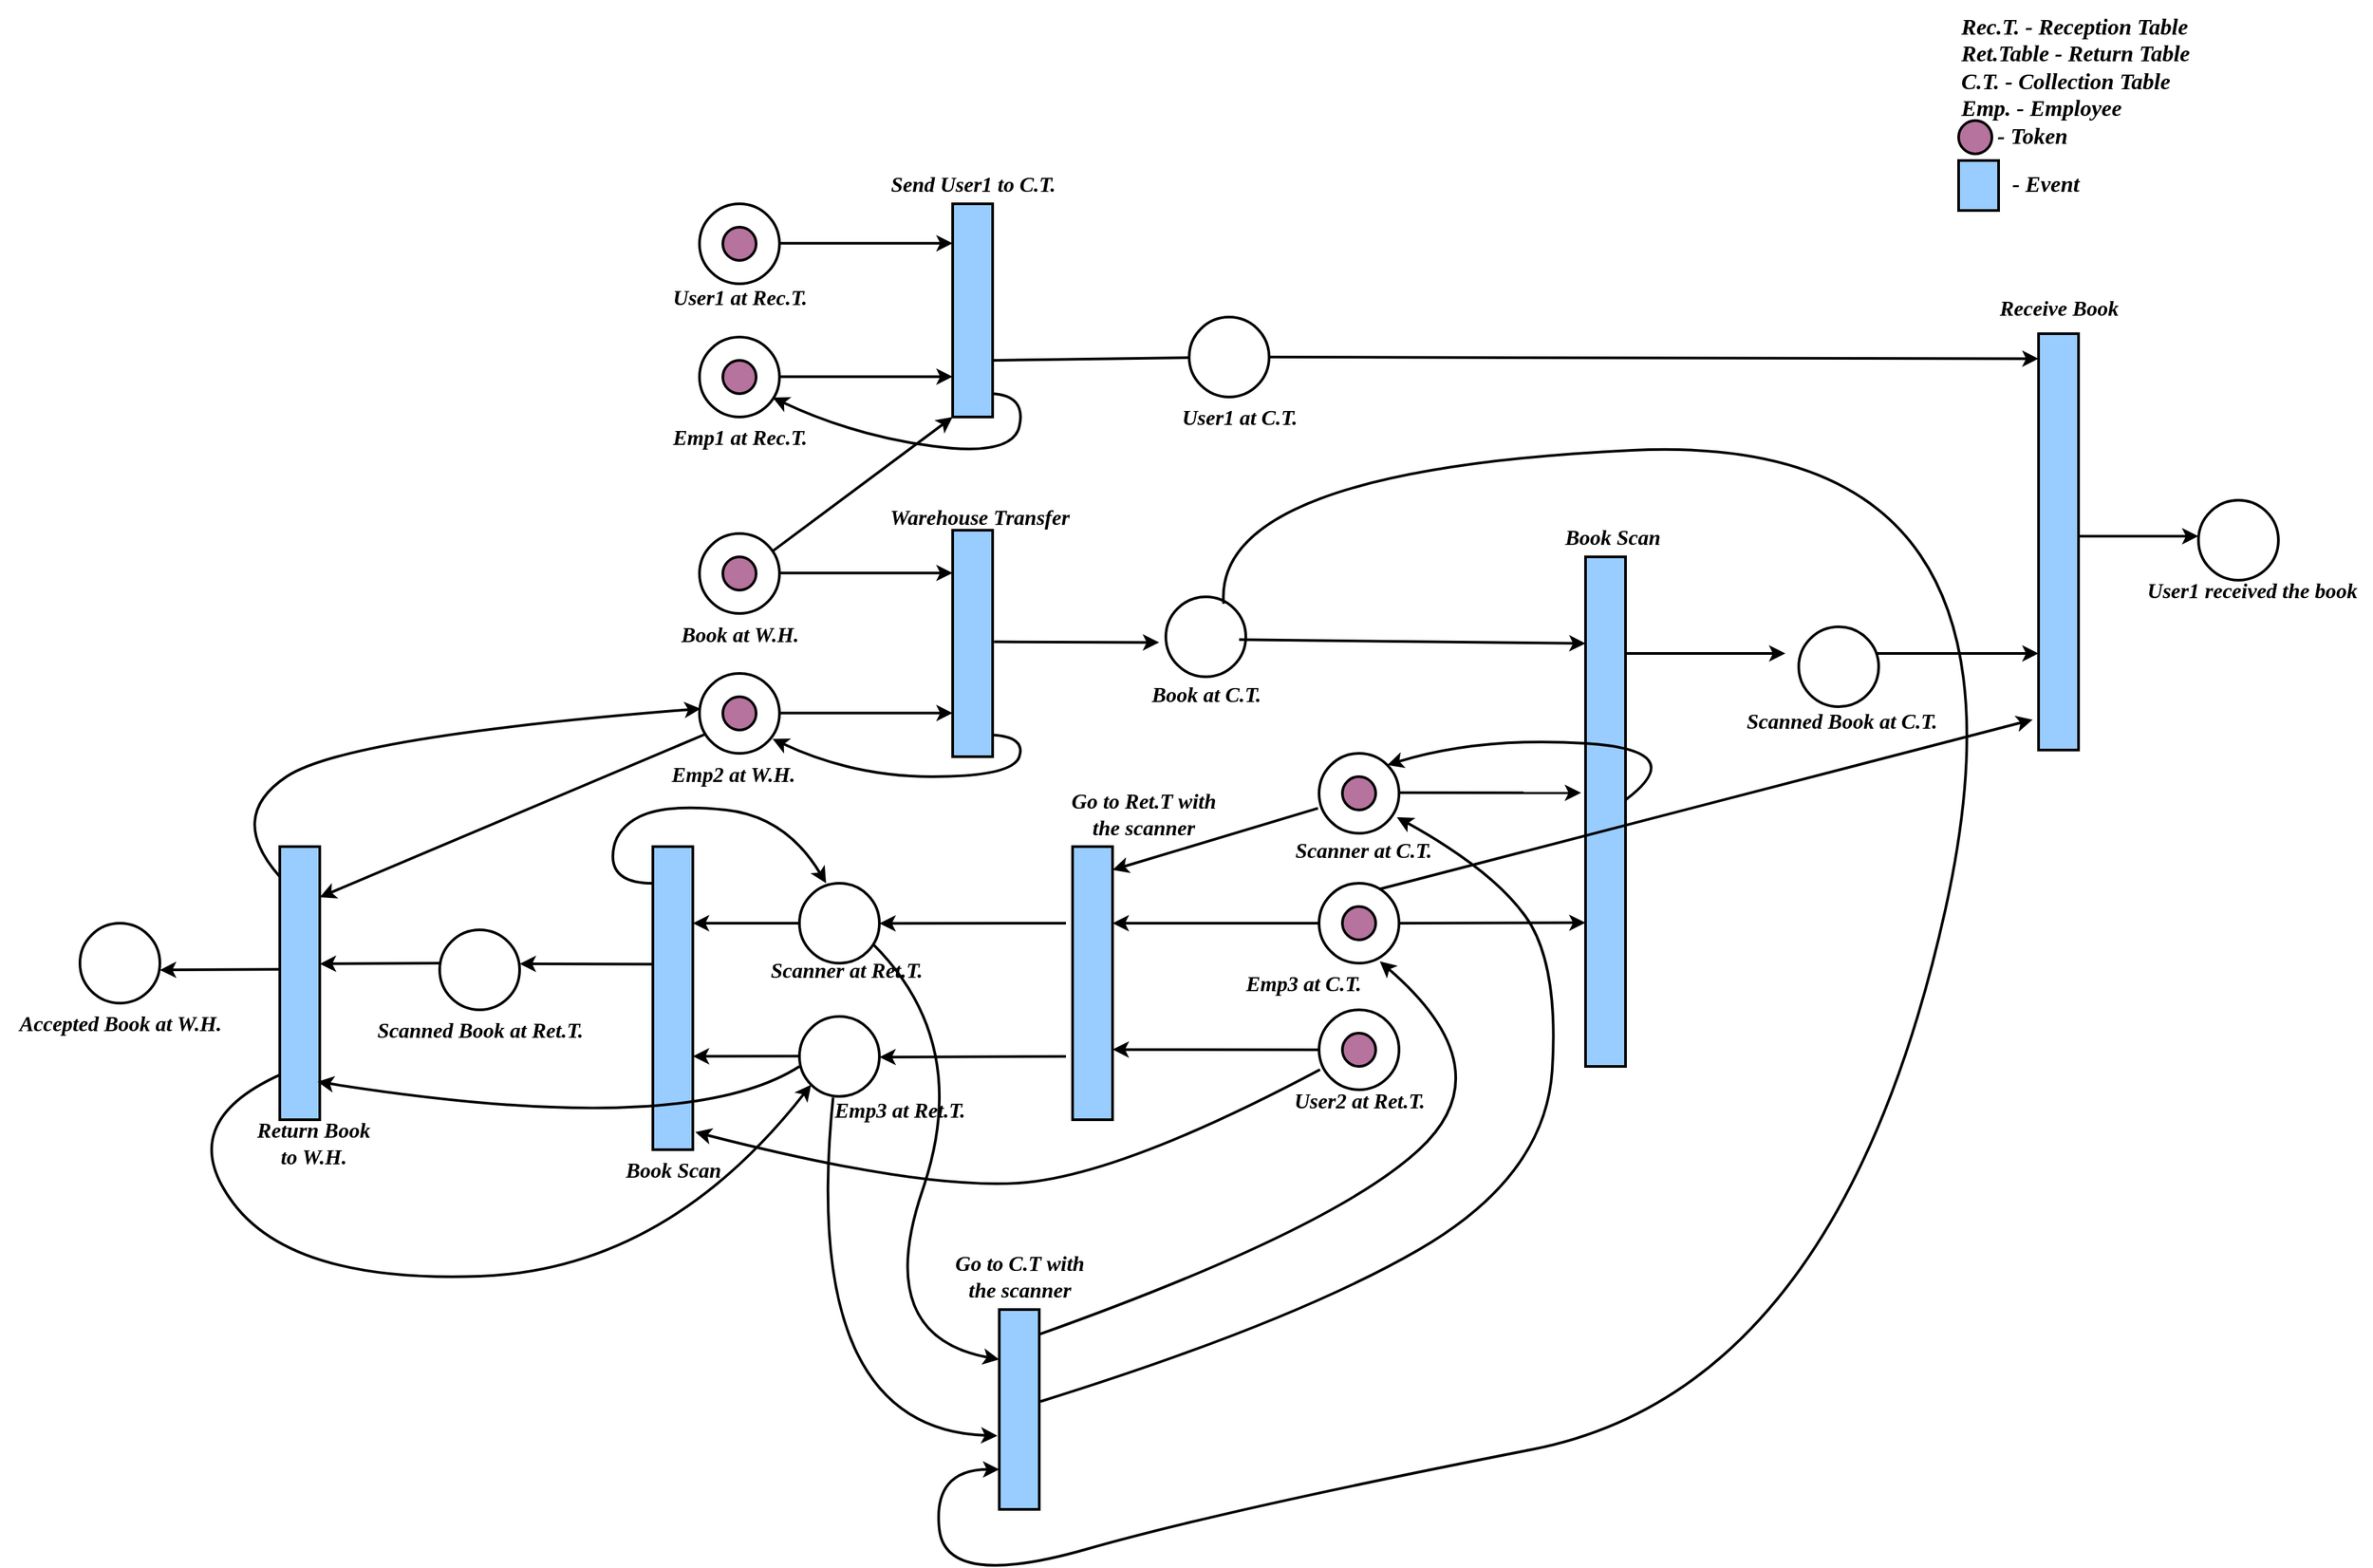 <mxfile version="20.2.7" type="github">
  <diagram id="Ibv2He6hsy1mGw0Whq99" name="Page-1">
    <mxGraphModel dx="2605" dy="921" grid="1" gridSize="10" guides="1" tooltips="1" connect="1" arrows="1" fold="1" page="1" pageScale="1" pageWidth="827" pageHeight="1169" math="0" shadow="0">
      <root>
        <mxCell id="0" />
        <mxCell id="1" parent="0" />
        <mxCell id="61GDngIpuByPLfd18OBp-8" value="" style="endArrow=classic;html=1;rounded=0;strokeWidth=2;" parent="1" edge="1">
          <mxGeometry width="50" height="50" relative="1" as="geometry">
            <mxPoint x="205" y="259.58" as="sourcePoint" />
            <mxPoint x="335" y="259.58" as="targetPoint" />
          </mxGeometry>
        </mxCell>
        <mxCell id="61GDngIpuByPLfd18OBp-9" value="" style="endArrow=classic;html=1;rounded=0;strokeWidth=2;" parent="1" edge="1">
          <mxGeometry width="50" height="50" relative="1" as="geometry">
            <mxPoint x="205" y="359.75" as="sourcePoint" />
            <mxPoint x="335" y="359.75" as="targetPoint" />
          </mxGeometry>
        </mxCell>
        <mxCell id="61GDngIpuByPLfd18OBp-10" value="" style="rounded=0;whiteSpace=wrap;html=1;fillColor=#99CCFF;fillStyle=solid;strokeWidth=2;" parent="1" vertex="1">
          <mxGeometry x="335" y="475" width="30" height="170" as="geometry" />
        </mxCell>
        <mxCell id="61GDngIpuByPLfd18OBp-11" value="" style="endArrow=classic;html=1;rounded=0;strokeWidth=2;" parent="1" edge="1">
          <mxGeometry width="50" height="50" relative="1" as="geometry">
            <mxPoint x="205" y="612.26" as="sourcePoint" />
            <mxPoint x="335" y="612.26" as="targetPoint" />
          </mxGeometry>
        </mxCell>
        <mxCell id="61GDngIpuByPLfd18OBp-12" value="" style="endArrow=classic;html=1;rounded=0;entryX=0;entryY=1;entryDx=0;entryDy=0;exitX=0.908;exitY=0.225;exitDx=0;exitDy=0;exitPerimeter=0;strokeWidth=2;" parent="1" source="61GDngIpuByPLfd18OBp-15" target="61GDngIpuByPLfd18OBp-13" edge="1">
          <mxGeometry width="50" height="50" relative="1" as="geometry">
            <mxPoint x="198.08" y="530.56" as="sourcePoint" />
            <mxPoint x="330" y="530.0" as="targetPoint" />
          </mxGeometry>
        </mxCell>
        <mxCell id="61GDngIpuByPLfd18OBp-13" value="" style="rounded=0;whiteSpace=wrap;html=1;fillColor=#99CCFF;fillStyle=solid;strokeWidth=2;" parent="1" vertex="1">
          <mxGeometry x="335" y="230" width="30" height="160" as="geometry" />
        </mxCell>
        <mxCell id="61GDngIpuByPLfd18OBp-15" value="" style="ellipse;whiteSpace=wrap;html=1;aspect=fixed;strokeWidth=2;" parent="1" vertex="1">
          <mxGeometry x="145" y="477.5" width="60" height="60" as="geometry" />
        </mxCell>
        <mxCell id="61GDngIpuByPLfd18OBp-16" value="" style="ellipse;whiteSpace=wrap;html=1;aspect=fixed;fillColor=#B5739D;strokeWidth=2;" parent="1" vertex="1">
          <mxGeometry x="162.5" y="495" width="25" height="25" as="geometry" />
        </mxCell>
        <mxCell id="61GDngIpuByPLfd18OBp-17" value="" style="ellipse;whiteSpace=wrap;html=1;aspect=fixed;strokeWidth=2;" parent="1" vertex="1">
          <mxGeometry x="145" y="582.5" width="60" height="60" as="geometry" />
        </mxCell>
        <mxCell id="61GDngIpuByPLfd18OBp-18" value="" style="ellipse;whiteSpace=wrap;html=1;aspect=fixed;fillColor=#B5739D;strokeWidth=2;" parent="1" vertex="1">
          <mxGeometry x="162.5" y="600" width="25" height="25" as="geometry" />
        </mxCell>
        <mxCell id="61GDngIpuByPLfd18OBp-19" value="" style="ellipse;whiteSpace=wrap;html=1;aspect=fixed;strokeWidth=2;" parent="1" vertex="1">
          <mxGeometry x="145" y="330" width="60" height="60" as="geometry" />
        </mxCell>
        <mxCell id="61GDngIpuByPLfd18OBp-20" value="" style="ellipse;whiteSpace=wrap;html=1;aspect=fixed;fillColor=#B5739D;strokeWidth=2;" parent="1" vertex="1">
          <mxGeometry x="162.5" y="347.5" width="25" height="25" as="geometry" />
        </mxCell>
        <mxCell id="61GDngIpuByPLfd18OBp-21" value="" style="ellipse;whiteSpace=wrap;html=1;aspect=fixed;strokeWidth=2;" parent="1" vertex="1">
          <mxGeometry x="145" y="230" width="60" height="60" as="geometry" />
        </mxCell>
        <mxCell id="61GDngIpuByPLfd18OBp-22" value="" style="ellipse;whiteSpace=wrap;html=1;aspect=fixed;fillColor=#B5739D;strokeWidth=2;" parent="1" vertex="1">
          <mxGeometry x="162.5" y="247.5" width="25" height="25" as="geometry" />
        </mxCell>
        <mxCell id="61GDngIpuByPLfd18OBp-25" value="" style="endArrow=classic;html=1;rounded=0;strokeWidth=2;exitX=1.038;exitY=0.493;exitDx=0;exitDy=0;exitPerimeter=0;" parent="1" source="61GDngIpuByPLfd18OBp-10" edge="1">
          <mxGeometry width="50" height="50" relative="1" as="geometry">
            <mxPoint x="370" y="559" as="sourcePoint" />
            <mxPoint x="490" y="559.29" as="targetPoint" />
          </mxGeometry>
        </mxCell>
        <mxCell id="61GDngIpuByPLfd18OBp-26" value="" style="ellipse;whiteSpace=wrap;html=1;aspect=fixed;strokeWidth=2;" parent="1" vertex="1">
          <mxGeometry x="495" y="525" width="60" height="60" as="geometry" />
        </mxCell>
        <mxCell id="61GDngIpuByPLfd18OBp-28" value="" style="rounded=0;whiteSpace=wrap;html=1;fillColor=#99CCFF;fillStyle=solid;strokeWidth=2;" parent="1" vertex="1">
          <mxGeometry x="1150" y="327.5" width="30" height="312.5" as="geometry" />
        </mxCell>
        <mxCell id="61GDngIpuByPLfd18OBp-29" value="" style="endArrow=classic;html=1;rounded=0;entryX=0;entryY=0.17;entryDx=0;entryDy=0;entryPerimeter=0;strokeWidth=2;" parent="1" target="61GDngIpuByPLfd18OBp-35" edge="1">
          <mxGeometry width="50" height="50" relative="1" as="geometry">
            <mxPoint x="550" y="557.14" as="sourcePoint" />
            <mxPoint x="680.0" y="557.14" as="targetPoint" />
          </mxGeometry>
        </mxCell>
        <mxCell id="61GDngIpuByPLfd18OBp-30" value="" style="endArrow=classic;html=1;rounded=0;strokeWidth=2;" parent="1" edge="1">
          <mxGeometry width="50" height="50" relative="1" as="geometry">
            <mxPoint x="830" y="567.5" as="sourcePoint" />
            <mxPoint x="960.0" y="567.5" as="targetPoint" />
          </mxGeometry>
        </mxCell>
        <mxCell id="61GDngIpuByPLfd18OBp-31" value="" style="ellipse;whiteSpace=wrap;html=1;aspect=fixed;strokeWidth=2;" parent="1" vertex="1">
          <mxGeometry x="1270" y="452.5" width="60" height="60" as="geometry" />
        </mxCell>
        <mxCell id="61GDngIpuByPLfd18OBp-33" value="" style="endArrow=classic;html=1;rounded=0;strokeWidth=2;" parent="1" edge="1">
          <mxGeometry width="50" height="50" relative="1" as="geometry">
            <mxPoint x="1020" y="567.5" as="sourcePoint" />
            <mxPoint x="1150" y="567.5" as="targetPoint" />
          </mxGeometry>
        </mxCell>
        <mxCell id="61GDngIpuByPLfd18OBp-34" value="" style="endArrow=classic;html=1;rounded=0;startArrow=none;strokeWidth=2;entryX=0;entryY=0.06;entryDx=0;entryDy=0;entryPerimeter=0;" parent="1" source="uEwCR89rbXlBpg6kq5fm-10" edge="1" target="61GDngIpuByPLfd18OBp-28">
          <mxGeometry width="50" height="50" relative="1" as="geometry">
            <mxPoint x="365" y="347.5" as="sourcePoint" />
            <mxPoint x="1030" y="345" as="targetPoint" />
          </mxGeometry>
        </mxCell>
        <mxCell id="61GDngIpuByPLfd18OBp-35" value="" style="rounded=0;whiteSpace=wrap;html=1;fillColor=#99CCFF;fillStyle=solid;strokeWidth=2;" parent="1" vertex="1">
          <mxGeometry x="810" y="495" width="30" height="382.5" as="geometry" />
        </mxCell>
        <mxCell id="61GDngIpuByPLfd18OBp-36" value="" style="ellipse;whiteSpace=wrap;html=1;aspect=fixed;strokeWidth=2;" parent="1" vertex="1">
          <mxGeometry x="610" y="642.5" width="60" height="60" as="geometry" />
        </mxCell>
        <mxCell id="61GDngIpuByPLfd18OBp-37" value="" style="ellipse;whiteSpace=wrap;html=1;aspect=fixed;strokeWidth=2;" parent="1" vertex="1">
          <mxGeometry x="610" y="740" width="60" height="60" as="geometry" />
        </mxCell>
        <mxCell id="61GDngIpuByPLfd18OBp-38" value="" style="endArrow=classic;html=1;rounded=0;entryX=-0.111;entryY=0.247;entryDx=0;entryDy=0;entryPerimeter=0;strokeWidth=2;" parent="1" edge="1">
          <mxGeometry width="50" height="50" relative="1" as="geometry">
            <mxPoint x="670" y="672.02" as="sourcePoint" />
            <mxPoint x="806.67" y="672.157" as="targetPoint" />
          </mxGeometry>
        </mxCell>
        <mxCell id="61GDngIpuByPLfd18OBp-39" value="" style="endArrow=classic;html=1;rounded=0;entryX=-0.111;entryY=0.247;entryDx=0;entryDy=0;entryPerimeter=0;exitX=1;exitY=0.5;exitDx=0;exitDy=0;strokeWidth=2;" parent="1" source="61GDngIpuByPLfd18OBp-37" edge="1">
          <mxGeometry width="50" height="50" relative="1" as="geometry">
            <mxPoint x="673.33" y="769.52" as="sourcePoint" />
            <mxPoint x="810.0" y="769.657" as="targetPoint" />
          </mxGeometry>
        </mxCell>
        <mxCell id="61GDngIpuByPLfd18OBp-40" value="" style="ellipse;whiteSpace=wrap;html=1;aspect=fixed;fillColor=#B5739D;strokeWidth=2;" parent="1" vertex="1">
          <mxGeometry x="627.5" y="660" width="25" height="25" as="geometry" />
        </mxCell>
        <mxCell id="61GDngIpuByPLfd18OBp-41" value="" style="ellipse;whiteSpace=wrap;html=1;aspect=fixed;fillColor=#B5739D;strokeWidth=2;" parent="1" vertex="1">
          <mxGeometry x="627.5" y="757.5" width="25" height="25" as="geometry" />
        </mxCell>
        <mxCell id="61GDngIpuByPLfd18OBp-42" value="" style="endArrow=classic;html=1;rounded=0;strokeWidth=2;exitX=0;exitY=0.5;exitDx=0;exitDy=0;" parent="1" edge="1" source="61GDngIpuByPLfd18OBp-37">
          <mxGeometry width="50" height="50" relative="1" as="geometry">
            <mxPoint x="545" y="769.52" as="sourcePoint" />
            <mxPoint x="455" y="770" as="targetPoint" />
          </mxGeometry>
        </mxCell>
        <mxCell id="61GDngIpuByPLfd18OBp-43" value="" style="endArrow=classic;html=1;rounded=0;strokeWidth=2;startArrow=none;exitX=-0.013;exitY=0.687;exitDx=0;exitDy=0;exitPerimeter=0;" parent="1" edge="1" source="61GDngIpuByPLfd18OBp-36">
          <mxGeometry width="50" height="50" relative="1" as="geometry">
            <mxPoint x="487.118" y="712.5" as="sourcePoint" />
            <mxPoint x="455" y="730" as="targetPoint" />
          </mxGeometry>
        </mxCell>
        <mxCell id="61GDngIpuByPLfd18OBp-45" value="" style="rounded=0;whiteSpace=wrap;html=1;fillColor=#99CCFF;fillStyle=solid;strokeWidth=2;" parent="1" vertex="1">
          <mxGeometry x="425" y="712.5" width="30" height="205" as="geometry" />
        </mxCell>
        <mxCell id="61GDngIpuByPLfd18OBp-46" value="" style="ellipse;whiteSpace=wrap;html=1;aspect=fixed;strokeWidth=2;" parent="1" vertex="1">
          <mxGeometry x="610" y="835" width="60" height="60" as="geometry" />
        </mxCell>
        <mxCell id="61GDngIpuByPLfd18OBp-47" value="" style="ellipse;whiteSpace=wrap;html=1;aspect=fixed;fillColor=#B5739D;strokeWidth=2;" parent="1" vertex="1">
          <mxGeometry x="627.5" y="852.5" width="25" height="25" as="geometry" />
        </mxCell>
        <mxCell id="61GDngIpuByPLfd18OBp-48" value="" style="endArrow=classic;html=1;rounded=0;strokeWidth=2;exitX=0;exitY=0.5;exitDx=0;exitDy=0;" parent="1" edge="1" source="61GDngIpuByPLfd18OBp-46">
          <mxGeometry width="50" height="50" relative="1" as="geometry">
            <mxPoint x="545" y="864.33" as="sourcePoint" />
            <mxPoint x="455" y="864.81" as="targetPoint" />
          </mxGeometry>
        </mxCell>
        <mxCell id="61GDngIpuByPLfd18OBp-49" value="" style="ellipse;whiteSpace=wrap;html=1;aspect=fixed;strokeWidth=2;" parent="1" vertex="1">
          <mxGeometry x="220" y="740" width="60" height="60" as="geometry" />
        </mxCell>
        <mxCell id="61GDngIpuByPLfd18OBp-51" value="" style="endArrow=classic;html=1;rounded=0;strokeWidth=2;" parent="1" edge="1">
          <mxGeometry width="50" height="50" relative="1" as="geometry">
            <mxPoint x="420" y="770" as="sourcePoint" />
            <mxPoint x="280" y="770.15" as="targetPoint" />
          </mxGeometry>
        </mxCell>
        <mxCell id="61GDngIpuByPLfd18OBp-52" value="" style="ellipse;whiteSpace=wrap;html=1;aspect=fixed;strokeWidth=2;" parent="1" vertex="1">
          <mxGeometry x="220" y="840" width="60" height="60" as="geometry" />
        </mxCell>
        <mxCell id="61GDngIpuByPLfd18OBp-54" value="" style="endArrow=classic;html=1;rounded=0;strokeWidth=2;" parent="1" edge="1">
          <mxGeometry width="50" height="50" relative="1" as="geometry">
            <mxPoint x="420" y="870" as="sourcePoint" />
            <mxPoint x="280" y="870.48" as="targetPoint" />
          </mxGeometry>
        </mxCell>
        <mxCell id="61GDngIpuByPLfd18OBp-56" value="" style="endArrow=classic;html=1;rounded=0;strokeWidth=2;" parent="1" edge="1">
          <mxGeometry width="50" height="50" relative="1" as="geometry">
            <mxPoint x="220" y="770" as="sourcePoint" />
            <mxPoint x="140" y="770.0" as="targetPoint" />
          </mxGeometry>
        </mxCell>
        <mxCell id="61GDngIpuByPLfd18OBp-57" value="" style="endArrow=classic;html=1;rounded=0;strokeWidth=2;" parent="1" edge="1">
          <mxGeometry width="50" height="50" relative="1" as="geometry">
            <mxPoint x="220" y="869.69" as="sourcePoint" />
            <mxPoint x="140" y="869.93" as="targetPoint" />
          </mxGeometry>
        </mxCell>
        <mxCell id="61GDngIpuByPLfd18OBp-58" value="" style="rounded=0;whiteSpace=wrap;html=1;fillColor=#99CCFF;fillStyle=solid;strokeWidth=2;" parent="1" vertex="1">
          <mxGeometry x="-170" y="712.5" width="30" height="205" as="geometry" />
        </mxCell>
        <mxCell id="61GDngIpuByPLfd18OBp-59" value="" style="endArrow=classic;html=1;rounded=0;exitX=-0.024;exitY=0.388;exitDx=0;exitDy=0;exitPerimeter=0;strokeWidth=2;" parent="1" source="61GDngIpuByPLfd18OBp-61" edge="1">
          <mxGeometry width="50" height="50" relative="1" as="geometry">
            <mxPoint x="100" y="800.0" as="sourcePoint" />
            <mxPoint x="10" y="800.48" as="targetPoint" />
          </mxGeometry>
        </mxCell>
        <mxCell id="61GDngIpuByPLfd18OBp-60" value="" style="ellipse;whiteSpace=wrap;html=1;aspect=fixed;strokeWidth=2;" parent="1" vertex="1">
          <mxGeometry x="-50" y="775" width="60" height="60" as="geometry" />
        </mxCell>
        <mxCell id="61GDngIpuByPLfd18OBp-61" value="" style="rounded=0;whiteSpace=wrap;html=1;fillColor=#99CCFF;fillStyle=solid;strokeWidth=2;" parent="1" vertex="1">
          <mxGeometry x="110" y="712.5" width="30" height="227.5" as="geometry" />
        </mxCell>
        <mxCell id="61GDngIpuByPLfd18OBp-63" value="" style="endArrow=classic;html=1;rounded=0;strokeWidth=2;" parent="1" edge="1">
          <mxGeometry width="50" height="50" relative="1" as="geometry">
            <mxPoint x="-50" y="800" as="sourcePoint" />
            <mxPoint x="-140" y="800.48" as="targetPoint" />
          </mxGeometry>
        </mxCell>
        <mxCell id="61GDngIpuByPLfd18OBp-64" value="" style="endArrow=classic;html=1;rounded=0;exitX=0.086;exitY=0.754;exitDx=0;exitDy=0;exitPerimeter=0;strokeWidth=2;" parent="1" source="61GDngIpuByPLfd18OBp-17" edge="1">
          <mxGeometry width="50" height="50" relative="1" as="geometry">
            <mxPoint x="-50" y="750" as="sourcePoint" />
            <mxPoint x="-140" y="750.48" as="targetPoint" />
          </mxGeometry>
        </mxCell>
        <mxCell id="61GDngIpuByPLfd18OBp-65" value="" style="ellipse;whiteSpace=wrap;html=1;aspect=fixed;strokeWidth=2;" parent="1" vertex="1">
          <mxGeometry x="-320" y="770" width="60" height="60" as="geometry" />
        </mxCell>
        <mxCell id="61GDngIpuByPLfd18OBp-66" value="" style="endArrow=classic;html=1;rounded=0;strokeWidth=2;" parent="1" edge="1">
          <mxGeometry width="50" height="50" relative="1" as="geometry">
            <mxPoint x="-170" y="804.62" as="sourcePoint" />
            <mxPoint x="-260" y="805.1" as="targetPoint" />
          </mxGeometry>
        </mxCell>
        <mxCell id="61GDngIpuByPLfd18OBp-73" value="" style="curved=1;endArrow=classic;html=1;rounded=0;entryX=-0.047;entryY=0.632;entryDx=0;entryDy=0;entryPerimeter=0;exitX=0.421;exitY=1.012;exitDx=0;exitDy=0;exitPerimeter=0;strokeWidth=2;" parent="1" source="61GDngIpuByPLfd18OBp-52" target="61GDngIpuByPLfd18OBp-75" edge="1">
          <mxGeometry width="50" height="50" relative="1" as="geometry">
            <mxPoint x="220" y="880" as="sourcePoint" />
            <mxPoint x="370" y="970" as="targetPoint" />
            <Array as="points">
              <mxPoint x="220" y="1150" />
            </Array>
          </mxGeometry>
        </mxCell>
        <mxCell id="61GDngIpuByPLfd18OBp-74" value="" style="curved=1;endArrow=classic;html=1;rounded=0;exitX=0.92;exitY=0.761;exitDx=0;exitDy=0;exitPerimeter=0;entryX=0;entryY=0.25;entryDx=0;entryDy=0;strokeWidth=2;" parent="1" source="61GDngIpuByPLfd18OBp-49" target="61GDngIpuByPLfd18OBp-75" edge="1">
          <mxGeometry width="50" height="50" relative="1" as="geometry">
            <mxPoint x="260" y="800" as="sourcePoint" />
            <mxPoint x="370" y="940" as="targetPoint" />
            <Array as="points">
              <mxPoint x="350" y="860" />
              <mxPoint x="275" y="1080" />
            </Array>
          </mxGeometry>
        </mxCell>
        <mxCell id="61GDngIpuByPLfd18OBp-75" value="" style="rounded=0;whiteSpace=wrap;html=1;fillColor=#99CCFF;fillStyle=solid;strokeWidth=2;" parent="1" vertex="1">
          <mxGeometry x="370" y="1060" width="30" height="150" as="geometry" />
        </mxCell>
        <mxCell id="uEwCR89rbXlBpg6kq5fm-2" value="" style="curved=1;endArrow=classic;html=1;rounded=0;entryX=0.76;entryY=0.977;entryDx=0;entryDy=0;exitX=1.016;exitY=0.123;exitDx=0;exitDy=0;exitPerimeter=0;strokeWidth=2;entryPerimeter=0;" parent="1" source="61GDngIpuByPLfd18OBp-75" target="61GDngIpuByPLfd18OBp-37" edge="1">
          <mxGeometry width="50" height="50" relative="1" as="geometry">
            <mxPoint x="400" y="1030" as="sourcePoint" />
            <mxPoint x="620" y="790" as="targetPoint" />
            <Array as="points">
              <mxPoint x="620" y="1000" />
              <mxPoint x="750" y="880" />
            </Array>
          </mxGeometry>
        </mxCell>
        <mxCell id="uEwCR89rbXlBpg6kq5fm-3" value="" style="curved=1;endArrow=classic;html=1;rounded=0;exitX=1.033;exitY=0.46;exitDx=0;exitDy=0;exitPerimeter=0;strokeWidth=2;entryX=0.974;entryY=0.799;entryDx=0;entryDy=0;entryPerimeter=0;" parent="1" source="61GDngIpuByPLfd18OBp-75" target="61GDngIpuByPLfd18OBp-36" edge="1">
          <mxGeometry width="50" height="50" relative="1" as="geometry">
            <mxPoint x="400.0" y="1020.79" as="sourcePoint" />
            <mxPoint x="730" y="690" as="targetPoint" />
            <Array as="points">
              <mxPoint x="590" y="1070" />
              <mxPoint x="780" y="960" />
              <mxPoint x="790" y="800" />
              <mxPoint x="740" y="730" />
            </Array>
          </mxGeometry>
        </mxCell>
        <mxCell id="uEwCR89rbXlBpg6kq5fm-4" value="" style="endArrow=classic;html=1;rounded=0;strokeWidth=2;" parent="1" edge="1">
          <mxGeometry width="50" height="50" relative="1" as="geometry">
            <mxPoint x="205" y="507.07" as="sourcePoint" />
            <mxPoint x="335" y="507.07" as="targetPoint" />
          </mxGeometry>
        </mxCell>
        <mxCell id="uEwCR89rbXlBpg6kq5fm-5" value="User1 at Rec.T." style="text;html=1;align=center;verticalAlign=middle;resizable=0;points=[];autosize=1;strokeColor=none;fillColor=none;fontFamily=Times New Roman;fontSize=16;fontStyle=3;strokeWidth=2;" parent="1" vertex="1">
          <mxGeometry x="115" y="285" width="120" height="30" as="geometry" />
        </mxCell>
        <mxCell id="uEwCR89rbXlBpg6kq5fm-6" value="Emp1 at Rec.T." style="text;html=1;align=center;verticalAlign=middle;resizable=0;points=[];autosize=1;strokeColor=none;fillColor=none;fontFamily=Times New Roman;fontSize=16;fontStyle=3;strokeWidth=2;" parent="1" vertex="1">
          <mxGeometry x="115" y="390" width="120" height="30" as="geometry" />
        </mxCell>
        <mxCell id="uEwCR89rbXlBpg6kq5fm-7" value="Book at W.H." style="text;html=1;align=center;verticalAlign=middle;resizable=0;points=[];autosize=1;strokeColor=none;fillColor=none;fontFamily=Times New Roman;fontSize=16;fontStyle=3;strokeWidth=2;" parent="1" vertex="1">
          <mxGeometry x="120" y="537.5" width="110" height="30" as="geometry" />
        </mxCell>
        <mxCell id="uEwCR89rbXlBpg6kq5fm-8" value="Emp2 at W.H." style="text;html=1;align=center;verticalAlign=middle;resizable=0;points=[];autosize=1;strokeColor=none;fillColor=none;fontFamily=Times New Roman;fontSize=16;fontStyle=3;strokeWidth=2;" parent="1" vertex="1">
          <mxGeometry x="110" y="642.5" width="120" height="30" as="geometry" />
        </mxCell>
        <mxCell id="uEwCR89rbXlBpg6kq5fm-9" value="Send User1 to C.T." style="text;html=1;align=center;verticalAlign=middle;resizable=0;points=[];autosize=1;strokeColor=none;fillColor=none;fontFamily=Times New Roman;fontSize=16;fontStyle=3;strokeWidth=2;" parent="1" vertex="1">
          <mxGeometry x="275" y="200" width="150" height="30" as="geometry" />
        </mxCell>
        <mxCell id="uEwCR89rbXlBpg6kq5fm-10" value="" style="ellipse;whiteSpace=wrap;html=1;aspect=fixed;strokeWidth=2;" parent="1" vertex="1">
          <mxGeometry x="512.5" y="315" width="60" height="60" as="geometry" />
        </mxCell>
        <mxCell id="uEwCR89rbXlBpg6kq5fm-11" value="" style="endArrow=none;html=1;rounded=0;strokeWidth=2;" parent="1" target="uEwCR89rbXlBpg6kq5fm-10" edge="1">
          <mxGeometry width="50" height="50" relative="1" as="geometry">
            <mxPoint x="365" y="347.5" as="sourcePoint" />
            <mxPoint x="1035" y="350.0" as="targetPoint" />
          </mxGeometry>
        </mxCell>
        <mxCell id="uEwCR89rbXlBpg6kq5fm-12" value="User1 at C.T." style="text;html=1;align=center;verticalAlign=middle;resizable=0;points=[];autosize=1;strokeColor=none;fillColor=none;fontFamily=Times New Roman;fontSize=16;fontStyle=3;strokeWidth=2;" parent="1" vertex="1">
          <mxGeometry x="495" y="375" width="110" height="30" as="geometry" />
        </mxCell>
        <mxCell id="uEwCR89rbXlBpg6kq5fm-13" value="Receive Book" style="text;html=1;align=center;verticalAlign=middle;resizable=0;points=[];autosize=1;strokeColor=none;fillColor=none;fontFamily=Times New Roman;fontSize=16;fontStyle=3;strokeWidth=2;" parent="1" vertex="1">
          <mxGeometry x="1110" y="292.5" width="110" height="30" as="geometry" />
        </mxCell>
        <mxCell id="uEwCR89rbXlBpg6kq5fm-14" value="Warehouse Transfer" style="text;html=1;align=center;verticalAlign=middle;resizable=0;points=[];autosize=1;strokeColor=none;fillColor=none;fontFamily=Times New Roman;fontSize=16;fontStyle=3;strokeWidth=2;" parent="1" vertex="1">
          <mxGeometry x="275" y="450" width="160" height="30" as="geometry" />
        </mxCell>
        <mxCell id="uEwCR89rbXlBpg6kq5fm-15" value="Book at C.T." style="text;html=1;align=center;verticalAlign=middle;resizable=0;points=[];autosize=1;strokeColor=none;fillColor=none;fontFamily=Times New Roman;fontSize=16;fontStyle=3;strokeWidth=2;" parent="1" vertex="1">
          <mxGeometry x="470" y="582.5" width="110" height="30" as="geometry" />
        </mxCell>
        <mxCell id="uEwCR89rbXlBpg6kq5fm-18" value="Book Scan" style="text;html=1;align=center;verticalAlign=middle;resizable=0;points=[];autosize=1;strokeColor=none;fillColor=none;fontFamily=Times New Roman;fontSize=16;fontStyle=3;strokeWidth=2;" parent="1" vertex="1">
          <mxGeometry x="780" y="465" width="100" height="30" as="geometry" />
        </mxCell>
        <mxCell id="uEwCR89rbXlBpg6kq5fm-20" value="Scanner at C.T." style="text;html=1;align=center;verticalAlign=middle;resizable=0;points=[];autosize=1;strokeColor=none;fillColor=none;fontFamily=Times New Roman;fontSize=16;fontStyle=3;strokeWidth=2;" parent="1" vertex="1">
          <mxGeometry x="577.5" y="700" width="130" height="30" as="geometry" />
        </mxCell>
        <mxCell id="uEwCR89rbXlBpg6kq5fm-21" value="Emp3 at C.T." style="text;html=1;align=center;verticalAlign=middle;resizable=0;points=[];autosize=1;strokeColor=none;fillColor=none;fontFamily=Times New Roman;fontSize=16;fontStyle=3;strokeWidth=2;" parent="1" vertex="1">
          <mxGeometry x="543" y="800" width="110" height="30" as="geometry" />
        </mxCell>
        <mxCell id="uEwCR89rbXlBpg6kq5fm-22" value="User2 at Ret.T." style="text;html=1;align=center;verticalAlign=middle;resizable=0;points=[];autosize=1;strokeColor=none;fillColor=none;fontFamily=Times New Roman;fontSize=16;fontStyle=3;strokeWidth=2;" parent="1" vertex="1">
          <mxGeometry x="580" y="887.5" width="120" height="30" as="geometry" />
        </mxCell>
        <mxCell id="uEwCR89rbXlBpg6kq5fm-23" value="Book Scan" style="text;html=1;align=center;verticalAlign=middle;resizable=0;points=[];autosize=1;strokeColor=none;fillColor=none;fontFamily=Times New Roman;fontSize=16;fontStyle=3;strokeWidth=2;" parent="1" vertex="1">
          <mxGeometry x="75" y="940" width="100" height="30" as="geometry" />
        </mxCell>
        <mxCell id="uEwCR89rbXlBpg6kq5fm-24" value="Scanned Book at Ret.T." style="text;html=1;align=center;verticalAlign=middle;resizable=0;points=[];autosize=1;strokeColor=none;fillColor=none;fontFamily=Times New Roman;fontSize=16;fontStyle=3;strokeWidth=2;" parent="1" vertex="1">
          <mxGeometry x="-110" y="835" width="180" height="30" as="geometry" />
        </mxCell>
        <mxCell id="uEwCR89rbXlBpg6kq5fm-25" value="Accepted Book at W.H." style="text;html=1;align=center;verticalAlign=middle;resizable=0;points=[];autosize=1;strokeColor=none;fillColor=none;fontFamily=Times New Roman;fontSize=16;fontStyle=3;strokeWidth=2;" parent="1" vertex="1">
          <mxGeometry x="-380" y="830" width="180" height="30" as="geometry" />
        </mxCell>
        <mxCell id="uEwCR89rbXlBpg6kq5fm-26" value="" style="curved=1;endArrow=classic;html=1;rounded=0;fontFamily=Times New Roman;fontSize=14;entryX=1.061;entryY=0.942;entryDx=0;entryDy=0;entryPerimeter=0;strokeWidth=2;exitX=0.256;exitY=-0.254;exitDx=0;exitDy=0;exitPerimeter=0;" parent="1" target="61GDngIpuByPLfd18OBp-61" edge="1" source="uEwCR89rbXlBpg6kq5fm-22">
          <mxGeometry width="50" height="50" relative="1" as="geometry">
            <mxPoint x="520" y="895" as="sourcePoint" />
            <mxPoint x="470" y="945" as="targetPoint" />
            <Array as="points">
              <mxPoint x="460" y="960" />
              <mxPoint x="310" y="970" />
            </Array>
          </mxGeometry>
        </mxCell>
        <mxCell id="uEwCR89rbXlBpg6kq5fm-28" value="Emp3 at Ret.T." style="text;html=1;align=center;verticalAlign=middle;resizable=0;points=[];autosize=1;strokeColor=none;fillColor=none;fontFamily=Times New Roman;fontSize=16;fontStyle=3;strokeWidth=2;" parent="1" vertex="1">
          <mxGeometry x="235" y="895" width="120" height="30" as="geometry" />
        </mxCell>
        <mxCell id="uEwCR89rbXlBpg6kq5fm-29" value="Scanner at Ret.T." style="text;html=1;align=center;verticalAlign=middle;resizable=0;points=[];autosize=1;strokeColor=none;fillColor=none;fontFamily=Times New Roman;fontSize=16;fontStyle=3;strokeWidth=2;" parent="1" vertex="1">
          <mxGeometry x="185" y="790" width="140" height="30" as="geometry" />
        </mxCell>
        <mxCell id="uEwCR89rbXlBpg6kq5fm-32" value="Scanned Book at C.T." style="text;html=1;align=center;verticalAlign=middle;resizable=0;points=[];autosize=1;strokeColor=none;fillColor=none;fontFamily=Times New Roman;fontSize=16;fontStyle=3;strokeWidth=2;" parent="1" vertex="1">
          <mxGeometry x="917" y="602.5" width="170" height="30" as="geometry" />
        </mxCell>
        <mxCell id="uEwCR89rbXlBpg6kq5fm-34" value="Return Book &lt;br&gt;to W.H." style="text;html=1;align=center;verticalAlign=middle;resizable=0;points=[];autosize=1;strokeColor=none;fillColor=none;fontFamily=Times New Roman;fontSize=16;fontStyle=3;strokeWidth=2;" parent="1" vertex="1">
          <mxGeometry x="-200" y="910" width="110" height="50" as="geometry" />
        </mxCell>
        <mxCell id="uEwCR89rbXlBpg6kq5fm-36" value="Go to C.T with &lt;br style=&quot;font-size: 16px;&quot;&gt;the scanner" style="text;html=1;align=center;verticalAlign=middle;resizable=0;points=[];autosize=1;strokeColor=none;fillColor=none;fontFamily=Times New Roman;fontSize=16;fontStyle=3;strokeWidth=2;" parent="1" vertex="1">
          <mxGeometry x="325" y="1010" width="120" height="50" as="geometry" />
        </mxCell>
        <mxCell id="uEwCR89rbXlBpg6kq5fm-37" value="" style="endArrow=classic;html=1;rounded=0;strokeWidth=2;" parent="1" edge="1">
          <mxGeometry width="50" height="50" relative="1" as="geometry">
            <mxPoint x="1180" y="479.5" as="sourcePoint" />
            <mxPoint x="1270" y="479.5" as="targetPoint" />
          </mxGeometry>
        </mxCell>
        <mxCell id="uEwCR89rbXlBpg6kq5fm-38" value="User1 received the book" style="text;html=1;align=center;verticalAlign=middle;resizable=0;points=[];autosize=1;strokeColor=none;fillColor=none;fontFamily=Times New Roman;fontSize=16;fontStyle=3;strokeWidth=2;" parent="1" vertex="1">
          <mxGeometry x="1220" y="505" width="180" height="30" as="geometry" />
        </mxCell>
        <mxCell id="uEwCR89rbXlBpg6kq5fm-39" value="&lt;font style=&quot;font-size: 17px;&quot;&gt;Rec.T. - Reception Table&lt;br style=&quot;font-size: 17px;&quot;&gt;Ret.Table - Return Table&lt;br style=&quot;font-size: 17px;&quot;&gt;C.T. - Collection Table&lt;br&gt;Emp. - Employee&lt;br&gt;&lt;/font&gt;" style="text;html=1;align=left;verticalAlign=middle;resizable=0;points=[];autosize=1;strokeColor=none;fillColor=none;fontFamily=Times New Roman;fontSize=17;fontStyle=3" parent="1" vertex="1">
          <mxGeometry x="1090" y="77.5" width="200" height="100" as="geometry" />
        </mxCell>
        <mxCell id="uEwCR89rbXlBpg6kq5fm-40" value="" style="ellipse;whiteSpace=wrap;html=1;aspect=fixed;fillColor=#B5739D;fontSize=16;strokeWidth=2;" parent="1" vertex="1">
          <mxGeometry x="1090" y="167.5" width="25" height="25" as="geometry" />
        </mxCell>
        <mxCell id="uEwCR89rbXlBpg6kq5fm-41" value="&lt;i style=&quot;font-size: 17px;&quot;&gt;&lt;b style=&quot;font-size: 17px;&quot;&gt;- Token&lt;/b&gt;&lt;/i&gt;" style="text;html=1;align=center;verticalAlign=middle;resizable=0;points=[];autosize=1;strokeColor=none;fillColor=none;fontSize=17;fontFamily=Times New Roman;strokeWidth=2;" parent="1" vertex="1">
          <mxGeometry x="1105" y="165" width="80" height="30" as="geometry" />
        </mxCell>
        <mxCell id="uEwCR89rbXlBpg6kq5fm-42" value="" style="rounded=0;whiteSpace=wrap;html=1;fillColor=#99CCFF;fillStyle=solid;fontSize=16;strokeWidth=2;" parent="1" vertex="1">
          <mxGeometry x="1090" y="197.5" width="30" height="37.5" as="geometry" />
        </mxCell>
        <mxCell id="uEwCR89rbXlBpg6kq5fm-43" value="&lt;i style=&quot;font-size: 17px;&quot;&gt;&lt;b style=&quot;font-size: 17px;&quot;&gt;- Event&lt;/b&gt;&lt;/i&gt;" style="text;html=1;align=center;verticalAlign=middle;resizable=0;points=[];autosize=1;strokeColor=none;fillColor=none;fontSize=17;fontFamily=Times New Roman;strokeWidth=2;" parent="1" vertex="1">
          <mxGeometry x="1120" y="201.25" width="70" height="30" as="geometry" />
        </mxCell>
        <mxCell id="EdDYswdjkpjBi8mDykKG-2" value="" style="curved=1;endArrow=classic;html=1;rounded=0;strokeWidth=2;exitX=0.723;exitY=0.087;exitDx=0;exitDy=0;exitPerimeter=0;" parent="1" source="61GDngIpuByPLfd18OBp-26" edge="1">
          <mxGeometry width="50" height="50" relative="1" as="geometry">
            <mxPoint x="550" y="570" as="sourcePoint" />
            <mxPoint x="370" y="1180" as="targetPoint" />
            <Array as="points">
              <mxPoint x="530" y="430" />
              <mxPoint x="1160" y="400" />
              <mxPoint x="1000" y="1120" />
              <mxPoint x="540" y="1210" />
              <mxPoint x="330" y="1270" />
              <mxPoint x="320" y="1180" />
            </Array>
          </mxGeometry>
        </mxCell>
        <mxCell id="WTZg8vodHWXvsopliwFr-1" value="" style="ellipse;whiteSpace=wrap;html=1;aspect=fixed;strokeWidth=2;" parent="1" vertex="1">
          <mxGeometry x="970" y="547.5" width="60" height="60" as="geometry" />
        </mxCell>
        <mxCell id="_4d5Z4Bp8XMTdCWM_vin-3" value="" style="curved=1;endArrow=classic;html=1;rounded=0;strokeWidth=2;entryX=0.914;entryY=0.819;entryDx=0;entryDy=0;entryPerimeter=0;exitX=0.978;exitY=0.904;exitDx=0;exitDy=0;exitPerimeter=0;" parent="1" source="61GDngIpuByPLfd18OBp-10" target="61GDngIpuByPLfd18OBp-17" edge="1">
          <mxGeometry width="50" height="50" relative="1" as="geometry">
            <mxPoint x="400" y="640" as="sourcePoint" />
            <mxPoint x="255" y="645" as="targetPoint" />
            <Array as="points">
              <mxPoint x="390" y="630" />
              <mxPoint x="380" y="660" />
              <mxPoint x="260" y="660" />
            </Array>
          </mxGeometry>
        </mxCell>
        <mxCell id="jdhpeu8qR2wlI025JdpY-1" value="" style="curved=1;endArrow=classic;html=1;rounded=0;exitX=-0.001;exitY=0.11;exitDx=0;exitDy=0;exitPerimeter=0;entryX=0.015;entryY=0.441;entryDx=0;entryDy=0;entryPerimeter=0;strokeWidth=2;" edge="1" parent="1" source="61GDngIpuByPLfd18OBp-58" target="61GDngIpuByPLfd18OBp-17">
          <mxGeometry width="50" height="50" relative="1" as="geometry">
            <mxPoint x="-250" y="710" as="sourcePoint" />
            <mxPoint x="140" y="610" as="targetPoint" />
            <Array as="points">
              <mxPoint x="-210" y="690" />
              <mxPoint x="-120" y="630" />
            </Array>
          </mxGeometry>
        </mxCell>
        <mxCell id="jdhpeu8qR2wlI025JdpY-2" value="" style="curved=1;endArrow=classic;html=1;rounded=0;strokeWidth=2;exitX=0;exitY=0.121;exitDx=0;exitDy=0;exitPerimeter=0;" edge="1" parent="1" source="61GDngIpuByPLfd18OBp-61">
          <mxGeometry width="50" height="50" relative="1" as="geometry">
            <mxPoint x="90" y="750" as="sourcePoint" />
            <mxPoint x="240" y="740" as="targetPoint" />
            <Array as="points">
              <mxPoint x="80" y="740" />
              <mxPoint x="80" y="700" />
              <mxPoint x="120" y="680" />
              <mxPoint x="210" y="690" />
            </Array>
          </mxGeometry>
        </mxCell>
        <mxCell id="jdhpeu8qR2wlI025JdpY-4" value="" style="curved=1;endArrow=classic;html=1;rounded=0;strokeWidth=2;exitX=1;exitY=0.477;exitDx=0;exitDy=0;exitPerimeter=0;entryX=1;entryY=0;entryDx=0;entryDy=0;" edge="1" parent="1" source="61GDngIpuByPLfd18OBp-35" target="61GDngIpuByPLfd18OBp-36">
          <mxGeometry width="50" height="50" relative="1" as="geometry">
            <mxPoint x="627.5" y="685" as="sourcePoint" />
            <mxPoint x="670" y="650" as="targetPoint" />
            <Array as="points">
              <mxPoint x="890" y="640" />
              <mxPoint x="730" y="630" />
            </Array>
          </mxGeometry>
        </mxCell>
        <mxCell id="jdhpeu8qR2wlI025JdpY-6" value="" style="curved=1;endArrow=classic;html=1;rounded=0;strokeWidth=2;entryX=0.914;entryY=0.819;entryDx=0;entryDy=0;entryPerimeter=0;exitX=0.978;exitY=0.904;exitDx=0;exitDy=0;exitPerimeter=0;" edge="1" parent="1">
          <mxGeometry width="50" height="50" relative="1" as="geometry">
            <mxPoint x="364.5" y="372.5" as="sourcePoint" />
            <mxPoint x="200.0" y="375.46" as="targetPoint" />
            <Array as="points">
              <mxPoint x="390.16" y="373.82" />
              <mxPoint x="380" y="420" />
              <mxPoint x="260.16" y="403.82" />
            </Array>
          </mxGeometry>
        </mxCell>
        <mxCell id="uEwCR89rbXlBpg6kq5fm-35" value="Go to Ret.T with &lt;br style=&quot;font-size: 16px;&quot;&gt;the scanner" style="text;html=1;align=center;verticalAlign=middle;resizable=0;points=[];autosize=1;strokeColor=none;fillColor=none;fontFamily=Times New Roman;fontSize=16;fontStyle=3;strokeWidth=2;" parent="1" vertex="1">
          <mxGeometry x="413" y="662.5" width="130" height="50" as="geometry" />
        </mxCell>
        <mxCell id="jdhpeu8qR2wlI025JdpY-15" value="" style="curved=1;endArrow=classic;html=1;rounded=0;fontFamily=Times New Roman;fontSize=14;entryX=0.944;entryY=0.861;entryDx=0;entryDy=0;entryPerimeter=0;strokeWidth=2;exitX=0.256;exitY=-0.254;exitDx=0;exitDy=0;exitPerimeter=0;" edge="1" parent="1" target="61GDngIpuByPLfd18OBp-58">
          <mxGeometry width="50" height="50" relative="1" as="geometry">
            <mxPoint x="220.0" y="877.5" as="sourcePoint" />
            <mxPoint x="-248.89" y="924.425" as="targetPoint" />
            <Array as="points">
              <mxPoint x="134.28" y="932.62" />
            </Array>
          </mxGeometry>
        </mxCell>
        <mxCell id="jdhpeu8qR2wlI025JdpY-16" value="" style="curved=1;endArrow=classic;html=1;rounded=0;strokeWidth=2;entryX=0;entryY=1;entryDx=0;entryDy=0;exitX=0.011;exitY=0.835;exitDx=0;exitDy=0;exitPerimeter=0;" edge="1" parent="1" source="61GDngIpuByPLfd18OBp-58" target="61GDngIpuByPLfd18OBp-52">
          <mxGeometry width="50" height="50" relative="1" as="geometry">
            <mxPoint x="-230" y="910" as="sourcePoint" />
            <mxPoint x="50" y="1130" as="targetPoint" />
            <Array as="points">
              <mxPoint x="-250" y="920" />
              <mxPoint x="-160" y="1040" />
              <mxPoint x="120" y="1030" />
            </Array>
          </mxGeometry>
        </mxCell>
        <mxCell id="jdhpeu8qR2wlI025JdpY-17" value="" style="curved=1;endArrow=classic;html=1;rounded=0;strokeWidth=2;entryX=-0.148;entryY=0.927;entryDx=0;entryDy=0;entryPerimeter=0;exitX=0.75;exitY=0.075;exitDx=0;exitDy=0;exitPerimeter=0;" edge="1" parent="1" source="61GDngIpuByPLfd18OBp-37" target="61GDngIpuByPLfd18OBp-28">
          <mxGeometry width="50" height="50" relative="1" as="geometry">
            <mxPoint x="670" y="757.5" as="sourcePoint" />
            <mxPoint x="720" y="707.5" as="targetPoint" />
            <Array as="points" />
          </mxGeometry>
        </mxCell>
      </root>
    </mxGraphModel>
  </diagram>
</mxfile>
